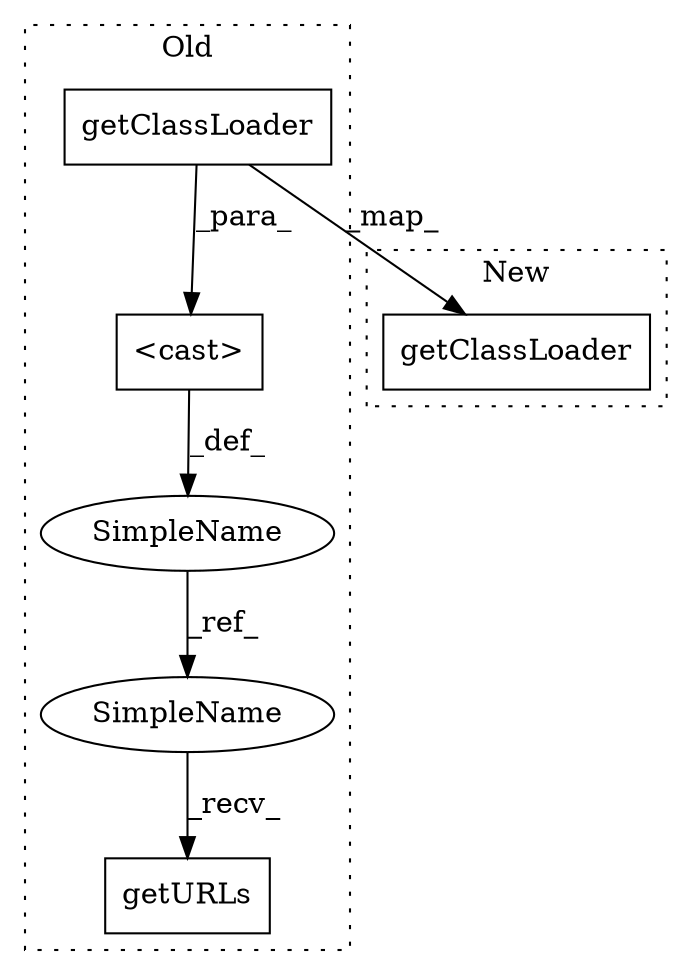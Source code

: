 digraph G {
subgraph cluster0 {
1 [label="getClassLoader" a="32" s="19952" l="16" shape="box"];
3 [label="<cast>" a="11" s="19924" l="17" shape="box"];
4 [label="SimpleName" a="42" s="19913" l="8" shape="ellipse"];
5 [label="getURLs" a="32" s="19996" l="9" shape="box"];
6 [label="SimpleName" a="42" s="19987" l="8" shape="ellipse"];
label = "Old";
style="dotted";
}
subgraph cluster1 {
2 [label="getClassLoader" a="32" s="22551" l="16" shape="box"];
label = "New";
style="dotted";
}
1 -> 2 [label="_map_"];
1 -> 3 [label="_para_"];
3 -> 4 [label="_def_"];
4 -> 6 [label="_ref_"];
6 -> 5 [label="_recv_"];
}